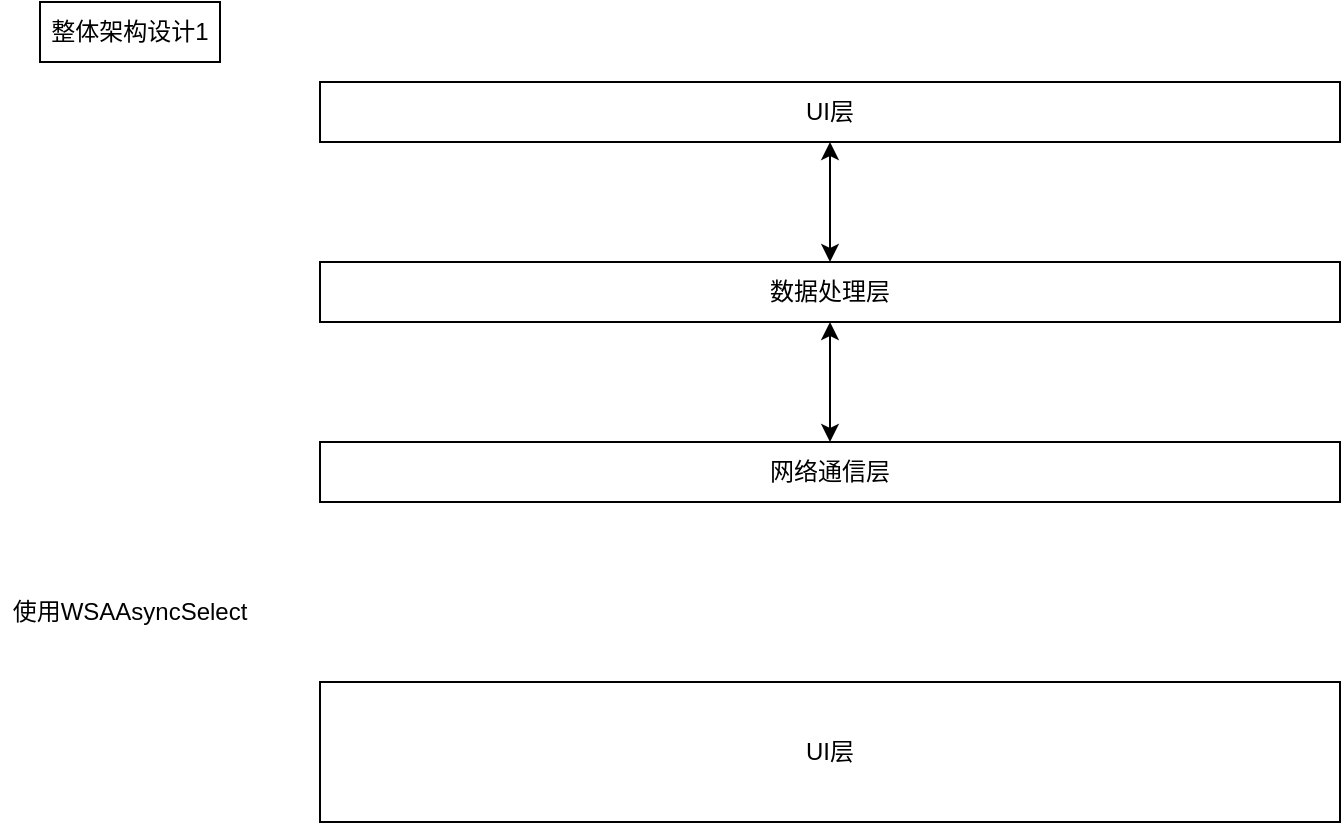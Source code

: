<mxfile version="26.0.16">
  <diagram name="第 1 页" id="GZOlUO1sCLyUErTImFVv">
    <mxGraphModel dx="1050" dy="530" grid="1" gridSize="10" guides="1" tooltips="1" connect="1" arrows="1" fold="1" page="1" pageScale="1" pageWidth="827" pageHeight="1169" math="0" shadow="0">
      <root>
        <mxCell id="0" />
        <mxCell id="1" parent="0" />
        <mxCell id="JGEstS9SjObfDS64FoIO-1" value="UI层" style="rounded=0;whiteSpace=wrap;html=1;" vertex="1" parent="1">
          <mxGeometry x="240" y="130" width="510" height="30" as="geometry" />
        </mxCell>
        <mxCell id="JGEstS9SjObfDS64FoIO-2" value="网络通信层" style="rounded=0;whiteSpace=wrap;html=1;" vertex="1" parent="1">
          <mxGeometry x="240" y="310" width="510" height="30" as="geometry" />
        </mxCell>
        <mxCell id="JGEstS9SjObfDS64FoIO-4" value="数据处理层" style="rounded=0;whiteSpace=wrap;html=1;" vertex="1" parent="1">
          <mxGeometry x="240" y="220" width="510" height="30" as="geometry" />
        </mxCell>
        <mxCell id="JGEstS9SjObfDS64FoIO-5" value="" style="endArrow=classic;startArrow=classic;html=1;rounded=0;entryX=0.5;entryY=1;entryDx=0;entryDy=0;exitX=0.5;exitY=0;exitDx=0;exitDy=0;" edge="1" parent="1" source="JGEstS9SjObfDS64FoIO-4" target="JGEstS9SjObfDS64FoIO-1">
          <mxGeometry width="50" height="50" relative="1" as="geometry">
            <mxPoint x="430" y="210" as="sourcePoint" />
            <mxPoint x="460" y="180" as="targetPoint" />
          </mxGeometry>
        </mxCell>
        <mxCell id="JGEstS9SjObfDS64FoIO-7" value="" style="endArrow=classic;startArrow=classic;html=1;rounded=0;entryX=0.5;entryY=1;entryDx=0;entryDy=0;exitX=0.5;exitY=0;exitDx=0;exitDy=0;" edge="1" parent="1" source="JGEstS9SjObfDS64FoIO-2" target="JGEstS9SjObfDS64FoIO-4">
          <mxGeometry width="50" height="50" relative="1" as="geometry">
            <mxPoint x="460" y="310" as="sourcePoint" />
            <mxPoint x="510" y="260" as="targetPoint" />
          </mxGeometry>
        </mxCell>
        <mxCell id="JGEstS9SjObfDS64FoIO-8" value="整体架构设计1" style="rounded=0;whiteSpace=wrap;html=1;" vertex="1" parent="1">
          <mxGeometry x="100" y="90" width="90" height="30" as="geometry" />
        </mxCell>
        <mxCell id="JGEstS9SjObfDS64FoIO-9" value="使用WSAAsyncSelect" style="text;html=1;align=center;verticalAlign=middle;whiteSpace=wrap;rounded=0;" vertex="1" parent="1">
          <mxGeometry x="80" y="380" width="130" height="30" as="geometry" />
        </mxCell>
        <mxCell id="JGEstS9SjObfDS64FoIO-10" value="UI层" style="rounded=0;whiteSpace=wrap;html=1;" vertex="1" parent="1">
          <mxGeometry x="240" y="430" width="510" height="70" as="geometry" />
        </mxCell>
      </root>
    </mxGraphModel>
  </diagram>
</mxfile>
